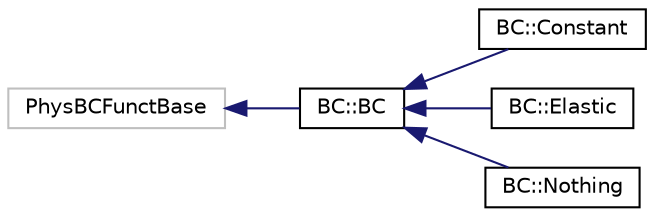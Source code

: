 digraph "Graphical Class Hierarchy"
{
  edge [fontname="Helvetica",fontsize="10",labelfontname="Helvetica",labelfontsize="10"];
  node [fontname="Helvetica",fontsize="10",shape=record];
  rankdir="LR";
  Node1 [label="PhysBCFunctBase",height=0.2,width=0.4,color="grey75", fillcolor="white", style="filled"];
  Node1 -> Node2 [dir="back",color="midnightblue",fontsize="10",style="solid",fontname="Helvetica"];
  Node2 [label="BC::BC",height=0.2,width=0.4,color="black", fillcolor="white", style="filled",URL="$classBC_1_1BC.html"];
  Node2 -> Node3 [dir="back",color="midnightblue",fontsize="10",style="solid",fontname="Helvetica"];
  Node3 [label="BC::Constant",height=0.2,width=0.4,color="black", fillcolor="white", style="filled",URL="$classBC_1_1Constant.html"];
  Node2 -> Node4 [dir="back",color="midnightblue",fontsize="10",style="solid",fontname="Helvetica"];
  Node4 [label="BC::Elastic",height=0.2,width=0.4,color="black", fillcolor="white", style="filled",URL="$classBC_1_1Elastic.html"];
  Node2 -> Node5 [dir="back",color="midnightblue",fontsize="10",style="solid",fontname="Helvetica"];
  Node5 [label="BC::Nothing",height=0.2,width=0.4,color="black", fillcolor="white", style="filled",URL="$classBC_1_1Nothing.html"];
}
